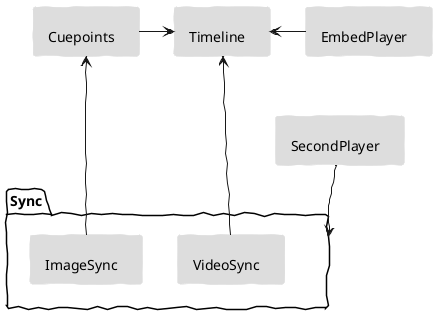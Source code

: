 @startuml

skinparam handwritten true

[EmbedPlayer] -left-> [Timeline]

package "Sync" {
[ImageSync]
[VideoSync]
}

[Timeline] <--- [VideoSync]
[Cuepoints] <--- [ImageSync]
[Cuepoints] -> [Timeline]
[SecondPlayer] --> Sync

skinparam component {
	BackgroundColor #DDDDDD
	ArrowColor black
	BorderColor #DDDDDD
}

@enduml